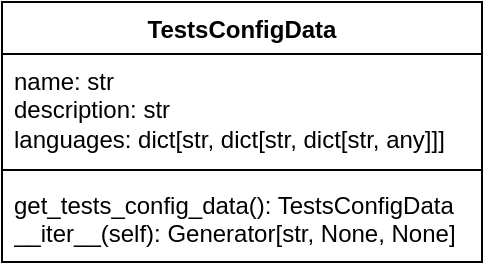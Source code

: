 <mxfile version="23.1.5" type="device">
  <diagram name="Page-1" id="I_zeA8WCITlmHrCYIixl">
    <mxGraphModel dx="444" dy="657" grid="1" gridSize="10" guides="1" tooltips="1" connect="1" arrows="1" fold="1" page="1" pageScale="1" pageWidth="850" pageHeight="1100" math="0" shadow="0">
      <root>
        <mxCell id="0" />
        <mxCell id="1" parent="0" />
        <mxCell id="7ef3U6_-EXXHt0iTFCgg-10" value="TestsConfigData" style="swimlane;fontStyle=1;align=center;verticalAlign=top;childLayout=stackLayout;horizontal=1;startSize=26;horizontalStack=0;resizeParent=1;resizeParentMax=0;resizeLast=0;collapsible=1;marginBottom=0;whiteSpace=wrap;html=1;" vertex="1" parent="1">
          <mxGeometry x="70" y="210" width="240" height="130" as="geometry" />
        </mxCell>
        <mxCell id="7ef3U6_-EXXHt0iTFCgg-11" value="name: str&lt;div&gt;description: str&lt;br&gt;&lt;/div&gt;&lt;div&gt;languages: dict[str, dict[str, dict[str, any]]]&lt;br&gt;&lt;/div&gt;" style="text;strokeColor=none;fillColor=none;align=left;verticalAlign=top;spacingLeft=4;spacingRight=4;overflow=hidden;rotatable=0;points=[[0,0.5],[1,0.5]];portConstraint=eastwest;whiteSpace=wrap;html=1;" vertex="1" parent="7ef3U6_-EXXHt0iTFCgg-10">
          <mxGeometry y="26" width="240" height="54" as="geometry" />
        </mxCell>
        <mxCell id="7ef3U6_-EXXHt0iTFCgg-12" value="" style="line;strokeWidth=1;fillColor=none;align=left;verticalAlign=middle;spacingTop=-1;spacingLeft=3;spacingRight=3;rotatable=0;labelPosition=right;points=[];portConstraint=eastwest;strokeColor=inherit;" vertex="1" parent="7ef3U6_-EXXHt0iTFCgg-10">
          <mxGeometry y="80" width="240" height="8" as="geometry" />
        </mxCell>
        <mxCell id="7ef3U6_-EXXHt0iTFCgg-13" value="get_tests_config_data(): TestsConfigData&lt;br&gt;__iter__(self): Generator[str, None, None]" style="text;strokeColor=none;fillColor=none;align=left;verticalAlign=top;spacingLeft=4;spacingRight=4;overflow=hidden;rotatable=0;points=[[0,0.5],[1,0.5]];portConstraint=eastwest;whiteSpace=wrap;html=1;" vertex="1" parent="7ef3U6_-EXXHt0iTFCgg-10">
          <mxGeometry y="88" width="240" height="42" as="geometry" />
        </mxCell>
      </root>
    </mxGraphModel>
  </diagram>
</mxfile>

